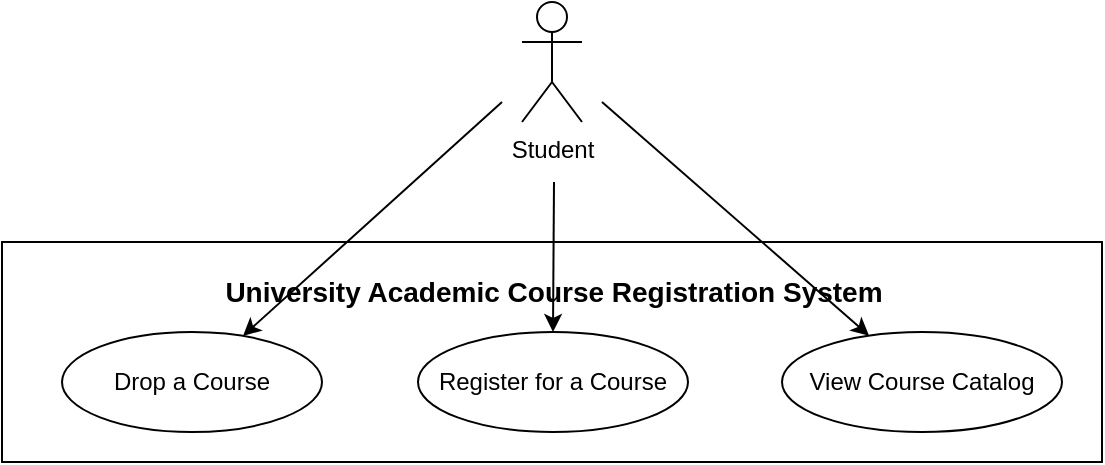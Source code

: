 <mxfile>
    <diagram id="csCfoeLoo5zvXhCz4OXO" name="UC 1">
        <mxGraphModel dx="986" dy="433" grid="1" gridSize="10" guides="1" tooltips="1" connect="1" arrows="1" fold="1" page="1" pageScale="1" pageWidth="850" pageHeight="1100" math="0" shadow="0">
            <root>
                <mxCell id="0"/>
                <mxCell id="1" parent="0"/>
                <mxCell id="2" value="Student" style="shape=umlActor;verticalLabelPosition=bottom;verticalAlign=top;html=1;outlineConnect=0;" parent="1" vertex="1">
                    <mxGeometry x="410" y="180" width="30" height="60" as="geometry"/>
                </mxCell>
                <mxCell id="12" value="&lt;h2&gt;&lt;br&gt;&lt;/h2&gt;" style="rounded=0;whiteSpace=wrap;html=1;align=center;" parent="1" vertex="1">
                    <mxGeometry x="150" y="300" width="550" height="110" as="geometry"/>
                </mxCell>
                <mxCell id="7" value="Drop a Course" style="ellipse;whiteSpace=wrap;html=1;" parent="1" vertex="1">
                    <mxGeometry x="180" y="345" width="130" height="50" as="geometry"/>
                </mxCell>
                <mxCell id="13" value="Register for a Course" style="ellipse;whiteSpace=wrap;html=1;" parent="1" vertex="1">
                    <mxGeometry x="358" y="345" width="135" height="50" as="geometry"/>
                </mxCell>
                <mxCell id="14" value="View Course Catalog" style="ellipse;whiteSpace=wrap;html=1;" parent="1" vertex="1">
                    <mxGeometry x="540" y="345" width="140" height="50" as="geometry"/>
                </mxCell>
                <mxCell id="16" value="&lt;b&gt;University Academic Course Registration System&lt;/b&gt;" style="text;strokeColor=none;align=center;fillColor=none;html=1;verticalAlign=middle;whiteSpace=wrap;rounded=0;fontSize=14;" parent="1" vertex="1">
                    <mxGeometry x="235.5" y="310" width="380" height="30" as="geometry"/>
                </mxCell>
                <mxCell id="17" value="" style="endArrow=classic;html=1;fontSize=14;" parent="1" target="7" edge="1">
                    <mxGeometry width="50" height="50" relative="1" as="geometry">
                        <mxPoint x="400" y="230" as="sourcePoint"/>
                        <mxPoint x="720" y="160" as="targetPoint"/>
                    </mxGeometry>
                </mxCell>
                <mxCell id="18" value="" style="endArrow=classic;html=1;fontSize=14;entryX=0.5;entryY=0;entryDx=0;entryDy=0;" parent="1" target="13" edge="1">
                    <mxGeometry width="50" height="50" relative="1" as="geometry">
                        <mxPoint x="426" y="270" as="sourcePoint"/>
                        <mxPoint x="720" y="230" as="targetPoint"/>
                    </mxGeometry>
                </mxCell>
                <mxCell id="19" value="" style="endArrow=classic;html=1;fontSize=14;" parent="1" target="14" edge="1">
                    <mxGeometry width="50" height="50" relative="1" as="geometry">
                        <mxPoint x="450" y="230" as="sourcePoint"/>
                        <mxPoint x="720" y="230" as="targetPoint"/>
                    </mxGeometry>
                </mxCell>
            </root>
        </mxGraphModel>
    </diagram>
</mxfile>
